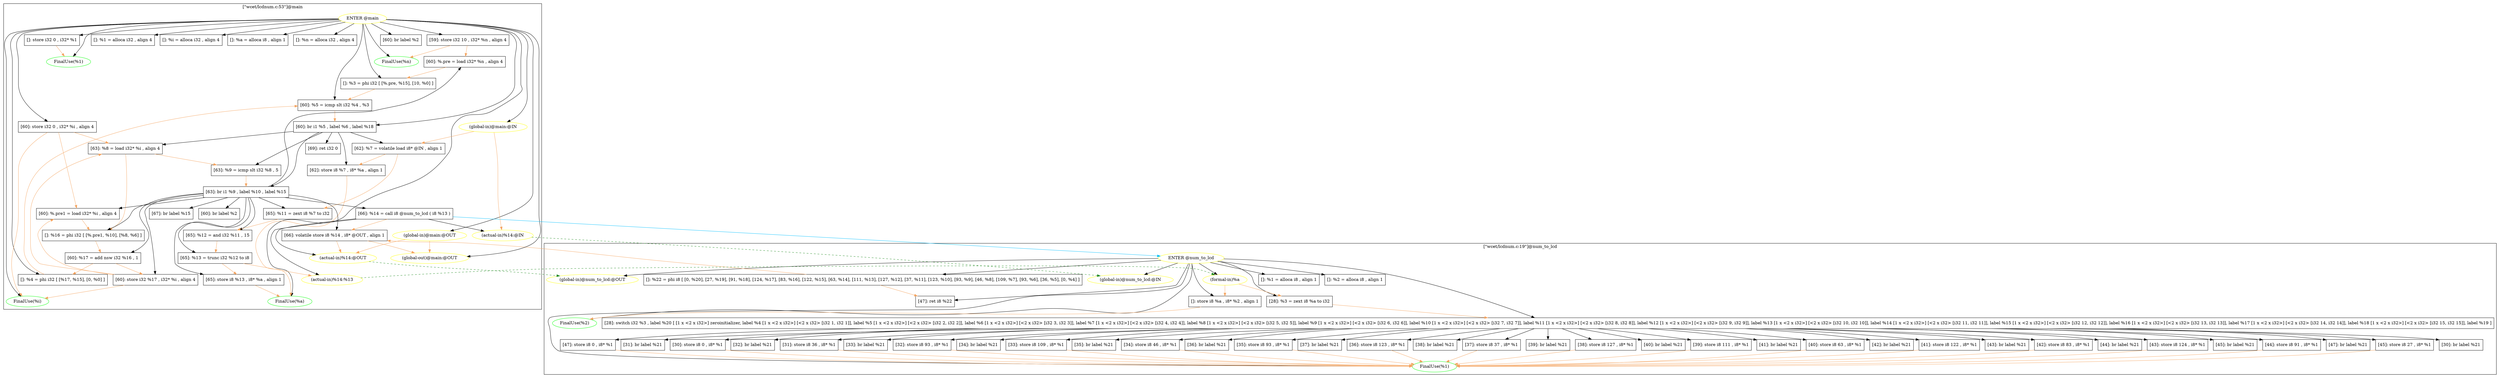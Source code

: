 digraph {
    subgraph cluster_4 {
        graph [label="[\"wcet/lcdnum.c:19\"]@num_to_lcd"];
        -4611686018427387895 [label="FinalUse(%1)"
                             ,color=green];
        -4611686018427387894 [label="FinalUse(%2)"
                             ,color=green];
        4 [label="ENTER @num_to_lcd"
          ,color=yellow];
        5 [label="(formal-in)%a"
          ,color=yellow];
        8 [label="[]: %1 = alloca i8 , align 1"
          ,shape=box];
        9 [label="[]: %2 = alloca i8 , align 1"
          ,shape=box];
        10 [label="[]: store i8 %a , i8* %2 , align 1"
           ,shape=box];
        11 [label="[28]: %3 = zext i8 %a to i32"
           ,shape=box];
        57 [label="[28]: switch i32 %3 , label %20 [ [1 x <2 x i32>] zeroinitializer, label %4 [1 x <2 x i32>] [<2 x i32> [i32 1, i32 1]], label %5 [1 x <2 x i32>] [<2 x i32> [i32 2, i32 2]], label %6 [1 x <2 x i32>] [<2 x i32> [i32 3, i32 3]], label %7 [1 x <2 x i32>] [<2 x i32> [i32 4, i32 4]], label %8 [1 x <2 x i32>] [<2 x i32> [i32 5, i32 5]], label %9 [1 x <2 x i32>] [<2 x i32> [i32 6, i32 6]], label %10 [1 x <2 x i32>] [<2 x i32> [i32 7, i32 7]], label %11 [1 x <2 x i32>] [<2 x i32> [i32 8, i32 8]], label %12 [1 x <2 x i32>] [<2 x i32> [i32 9, i32 9]], label %13 [1 x <2 x i32>] [<2 x i32> [i32 10, i32 10]], label %14 [1 x <2 x i32>] [<2 x i32> [i32 11, i32 11]], label %15 [1 x <2 x i32>] [<2 x i32> [i32 12, i32 12]], label %16 [1 x <2 x i32>] [<2 x i32> [i32 13, i32 13]], label %17 [1 x <2 x i32>] [<2 x i32> [i32 14, i32 14]], label %18 [1 x <2 x i32>] [<2 x i32> [i32 15, i32 15]], label %19 ]"
           ,shape=box];
        59 [label="[30]: store i8 0 , i8* %1"
           ,shape=box];
        60 [label="[30]: br label %21"
           ,shape=box];
        63 [label="[31]: store i8 36 , i8* %1"
           ,shape=box];
        64 [label="[31]: br label %21"
           ,shape=box];
        67 [label="[32]: store i8 93 , i8* %1"
           ,shape=box];
        68 [label="[32]: br label %21"
           ,shape=box];
        71 [label="[33]: store i8 109 , i8* %1"
           ,shape=box];
        72 [label="[33]: br label %21"
           ,shape=box];
        75 [label="[34]: store i8 46 , i8* %1"
           ,shape=box];
        76 [label="[34]: br label %21"
           ,shape=box];
        78 [label="[35]: store i8 93 , i8* %1"
           ,shape=box];
        79 [label="[35]: br label %21"
           ,shape=box];
        82 [label="[36]: store i8 123 , i8* %1"
           ,shape=box];
        83 [label="[36]: br label %21"
           ,shape=box];
        86 [label="[37]: store i8 37 , i8* %1"
           ,shape=box];
        87 [label="[37]: br label %21"
           ,shape=box];
        90 [label="[38]: store i8 127 , i8* %1"
           ,shape=box];
        91 [label="[38]: br label %21"
           ,shape=box];
        94 [label="[39]: store i8 111 , i8* %1"
           ,shape=box];
        95 [label="[39]: br label %21"
           ,shape=box];
        98 [label="[40]: store i8 63 , i8* %1"
           ,shape=box];
        99 [label="[40]: br label %21"
           ,shape=box];
        102 [label="[41]: store i8 122 , i8* %1"
            ,shape=box];
        103 [label="[41]: br label %21"
            ,shape=box];
        106 [label="[42]: store i8 83 , i8* %1"
            ,shape=box];
        107 [label="[42]: br label %21"
            ,shape=box];
        110 [label="[43]: store i8 124 , i8* %1"
            ,shape=box];
        111 [label="[43]: br label %21"
            ,shape=box];
        114 [label="[44]: store i8 91 , i8* %1"
            ,shape=box];
        115 [label="[44]: br label %21"
            ,shape=box];
        118 [label="[45]: store i8 27 , i8* %1"
            ,shape=box];
        119 [label="[45]: br label %21"
            ,shape=box];
        121 [label="[47]: store i8 0 , i8* %1"
            ,shape=box];
        122 [label="[47]: br label %21"
            ,shape=box];
        124 [label="[]: %22 = phi i8 [ [0, %20], [27, %19], [91, %18], [124, %17], [83, %16], [122, %15], [63, %14], [111, %13], [127, %12], [37, %11], [123, %10], [93, %9], [46, %8], [109, %7], [93, %6], [36, %5], [0, %4] ]"
            ,shape=box];
        125 [label="[47]: ret i8 %22"
            ,shape=box];
        2305843009213693947 [label="(global-in)@num_to_lcd:@OUT"
                            ,color=yellow];
        4611686018427387899 [label="(global-in)@num_to_lcd:@IN"
                            ,color=yellow];
    }
    subgraph cluster_126 {
        graph [label="[\"wcet/lcdnum.c:53\"]@main"];
        -4611686018427387775 [label="FinalUse(%1)"
                             ,color=green];
        -4611686018427387774 [label="FinalUse(%i)"
                             ,color=green];
        -4611686018427387773 [label="FinalUse(%a)"
                             ,color=green];
        -4611686018427387772 [label="FinalUse(%n)"
                             ,color=green];
        -2305843009213693825 [label="(global-out)@main:@OUT"
                             ,color=yellow];
        126 [label="ENTER @main"
            ,color=yellow];
        128 [label="[]: %1 = alloca i32 , align 4"
            ,shape=box];
        129 [label="[]: %i = alloca i32 , align 4"
            ,shape=box];
        130 [label="[]: %a = alloca i8 , align 1"
            ,shape=box];
        131 [label="[]: %n = alloca i32 , align 4"
            ,shape=box];
        133 [label="[]: store i32 0 , i32* %1"
            ,shape=box];
        134 [label="[59]: store i32 10 , i32* %n , align 4"
            ,shape=box];
        135 [label="[60]: store i32 0 , i32* %i , align 4"
            ,shape=box];
        136 [label="[60]: br label %2"
            ,shape=box];
        138 [label="[]: %3 = phi i32 [ [%.pre, %15], [10, %0] ]"
            ,shape=box];
        139 [label="[]: %4 = phi i32 [ [%17, %15], [0, %0] ]"
            ,shape=box];
        140 [label="[60]: %5 = icmp slt i32 %4 , %3"
            ,shape=box];
        141 [label="[60]: br i1 %5 , label %6 , label %18"
            ,shape=box];
        143 [label="[62]: %7 = volatile load i8* @IN , align 1"
            ,shape=box];
        144 [label="[62]: store i8 %7 , i8* %a , align 1"
            ,shape=box];
        145 [label="[63]: %8 = load i32* %i , align 4"
            ,shape=box];
        146 [label="[63]: %9 = icmp slt i32 %8 , 5"
            ,shape=box];
        147 [label="[63]: br i1 %9 , label %10 , label %15"
            ,shape=box];
        149 [label="[65]: %11 = zext i8 %7 to i32"
            ,shape=box];
        150 [label="[65]: %12 = and i32 %11 , 15"
            ,shape=box];
        151 [label="[65]: %13 = trunc i32 %12 to i8"
            ,shape=box];
        152 [label="[65]: store i8 %13 , i8* %a , align 1"
            ,shape=box];
        153 [label="[66]: %14 = call i8 @num_to_lcd ( i8 %13 )"
            ,shape=box];
        154 [label="[66]: volatile store i8 %14 , i8* @OUT , align 1"
            ,shape=box];
        155 [label="[60]: %.pre1 = load i32* %i , align 4"
            ,shape=box];
        156 [label="[67]: br label %15"
            ,shape=box];
        158 [label="[]: %16 = phi i32 [ [%.pre1, %10], [%8, %6] ]"
            ,shape=box];
        159 [label="[60]: %17 = add nsw i32 %16 , 1"
            ,shape=box];
        160 [label="[60]: store i32 %17 , i32* %i , align 4"
            ,shape=box];
        161 [label="[60]: %.pre = load i32* %n , align 4"
            ,shape=box];
        162 [label="[60]: br label %2"
            ,shape=box];
        164 [label="[69]: ret i32 0"
            ,shape=box];
        658812288346769547 [label="(actual-in)%14:@OUT"
                           ,color=yellow];
        768614336404564497 [label="(actual-in)%14:@IN"
                           ,color=yellow];
        2305843009213693825 [label="(global-in)@main:@OUT"
                            ,color=yellow];
        4611686018427387777 [label="(global-in)@main:@IN"
                            ,color=yellow];
        9223372036854775654 [label="(actual-in)%14:%13"
                            ,color=yellow];
    }
    4 -> -4611686018427387895 [color=black];
    4 -> -4611686018427387894 [color=black];
    4 -> 5 [color=black];
    4 -> 8 [color=black];
    4 -> 9 [color=black];
    4 -> 10 [color=black];
    4 -> 11 [color=black];
    4 -> 57 [color=black];
    4 -> 124 [color=black];
    4 -> 125 [color=black];
    4 -> 2305843009213693947 [color=black];
    4 -> 4611686018427387899 [color=black];
    5 -> 10 [color=sandybrown];
    5 -> 11 [color=sandybrown];
    10 -> -4611686018427387894 [color=sandybrown];
    11 -> 57 [color=sandybrown];
    57 -> 59 [color=black];
    57 -> 60 [color=black];
    57 -> 63 [color=black];
    57 -> 64 [color=black];
    57 -> 67 [color=black];
    57 -> 68 [color=black];
    57 -> 71 [color=black];
    57 -> 72 [color=black];
    57 -> 75 [color=black];
    57 -> 76 [color=black];
    57 -> 78 [color=black];
    57 -> 79 [color=black];
    57 -> 82 [color=black];
    57 -> 83 [color=black];
    57 -> 86 [color=black];
    57 -> 87 [color=black];
    57 -> 90 [color=black];
    57 -> 91 [color=black];
    57 -> 94 [color=black];
    57 -> 95 [color=black];
    57 -> 98 [color=black];
    57 -> 99 [color=black];
    57 -> 102 [color=black];
    57 -> 103 [color=black];
    57 -> 106 [color=black];
    57 -> 107 [color=black];
    57 -> 110 [color=black];
    57 -> 111 [color=black];
    57 -> 114 [color=black];
    57 -> 115 [color=black];
    57 -> 118 [color=black];
    57 -> 119 [color=black];
    57 -> 121 [color=black];
    57 -> 122 [color=black];
    59 -> -4611686018427387895 [color=sandybrown];
    63 -> -4611686018427387895 [color=sandybrown];
    67 -> -4611686018427387895 [color=sandybrown];
    71 -> -4611686018427387895 [color=sandybrown];
    75 -> -4611686018427387895 [color=sandybrown];
    78 -> -4611686018427387895 [color=sandybrown];
    82 -> -4611686018427387895 [color=sandybrown];
    86 -> -4611686018427387895 [color=sandybrown];
    90 -> -4611686018427387895 [color=sandybrown];
    94 -> -4611686018427387895 [color=sandybrown];
    98 -> -4611686018427387895 [color=sandybrown];
    102 -> -4611686018427387895 [color=sandybrown];
    106 -> -4611686018427387895 [color=sandybrown];
    110 -> -4611686018427387895 [color=sandybrown];
    114 -> -4611686018427387895 [color=sandybrown];
    118 -> -4611686018427387895 [color=sandybrown];
    121 -> -4611686018427387895 [color=sandybrown];
    124 -> 125 [color=sandybrown];
    124 -> 154 [color=sandybrown];
    126 -> -4611686018427387775 [color=black];
    126 -> -4611686018427387774 [color=black];
    126 -> -4611686018427387773 [color=black];
    126 -> -4611686018427387772 [color=black];
    126 -> -2305843009213693825 [color=black];
    126 -> 128 [color=black];
    126 -> 129 [color=black];
    126 -> 130 [color=black];
    126 -> 131 [color=black];
    126 -> 133 [color=black];
    126 -> 134 [color=black];
    126 -> 135 [color=black];
    126 -> 136 [color=black];
    126 -> 138 [color=black];
    126 -> 139 [color=black];
    126 -> 140 [color=black];
    126 -> 141 [color=black];
    126 -> 2305843009213693825 [color=black];
    126 -> 4611686018427387777 [color=black];
    133 -> -4611686018427387775 [color=sandybrown];
    134 -> -4611686018427387772 [color=sandybrown];
    134 -> 161 [color=sandybrown];
    135 -> -4611686018427387774 [color=sandybrown];
    135 -> 145 [color=sandybrown];
    135 -> 155 [color=sandybrown];
    138 -> 140 [color=sandybrown];
    139 -> 140 [color=sandybrown];
    140 -> 141 [color=sandybrown];
    141 -> 143 [color=black];
    141 -> 144 [color=black];
    141 -> 145 [color=black];
    141 -> 146 [color=black];
    141 -> 147 [color=black];
    141 -> 164 [color=black];
    143 -> 144 [color=sandybrown];
    143 -> 149 [color=sandybrown];
    144 -> -4611686018427387773 [color=sandybrown];
    145 -> 146 [color=sandybrown];
    145 -> 158 [color=sandybrown];
    146 -> 147 [color=sandybrown];
    147 -> 149 [color=black];
    147 -> 150 [color=black];
    147 -> 151 [color=black];
    147 -> 152 [color=black];
    147 -> 153 [color=black];
    147 -> 154 [color=black];
    147 -> 155 [color=black];
    147 -> 156 [color=black];
    147 -> 158 [color=black];
    147 -> 159 [color=black];
    147 -> 160 [color=black];
    147 -> 161 [color=black];
    147 -> 162 [color=black];
    149 -> 150 [color=sandybrown];
    150 -> 151 [color=sandybrown];
    151 -> 152 [color=sandybrown];
    151 -> 9223372036854775654 [color=sandybrown];
    152 -> -4611686018427387773 [color=sandybrown];
    153 -> 4 [color=deepskyblue];
    153 -> 154 [color=sandybrown];
    153 -> 658812288346769547 [color=black];
    153 -> 768614336404564497 [color=black];
    153 -> 9223372036854775654 [color=black];
    154 -> -2305843009213693825 [color=sandybrown];
    154 -> 658812288346769547 [color=sandybrown];
    155 -> 158 [color=sandybrown];
    158 -> 159 [color=sandybrown];
    159 -> 139 [color=sandybrown];
    159 -> 160 [color=sandybrown];
    160 -> -4611686018427387774 [color=sandybrown];
    160 -> 145 [color=sandybrown];
    160 -> 155 [color=sandybrown];
    161 -> 138 [color=sandybrown];
    658812288346769547 -> 2305843009213693947 [style=dashed
                                              ,color=forestgreen];
    768614336404564497 -> 4611686018427387899 [style=dashed
                                              ,color=forestgreen];
    2305843009213693825 -> -2305843009213693825 [color=sandybrown];
    2305843009213693825 -> 658812288346769547 [color=sandybrown];
    4611686018427387777 -> 143 [color=sandybrown];
    4611686018427387777 -> 768614336404564497 [color=sandybrown];
    9223372036854775654 -> 5 [style=dashed
                             ,color=forestgreen];
}